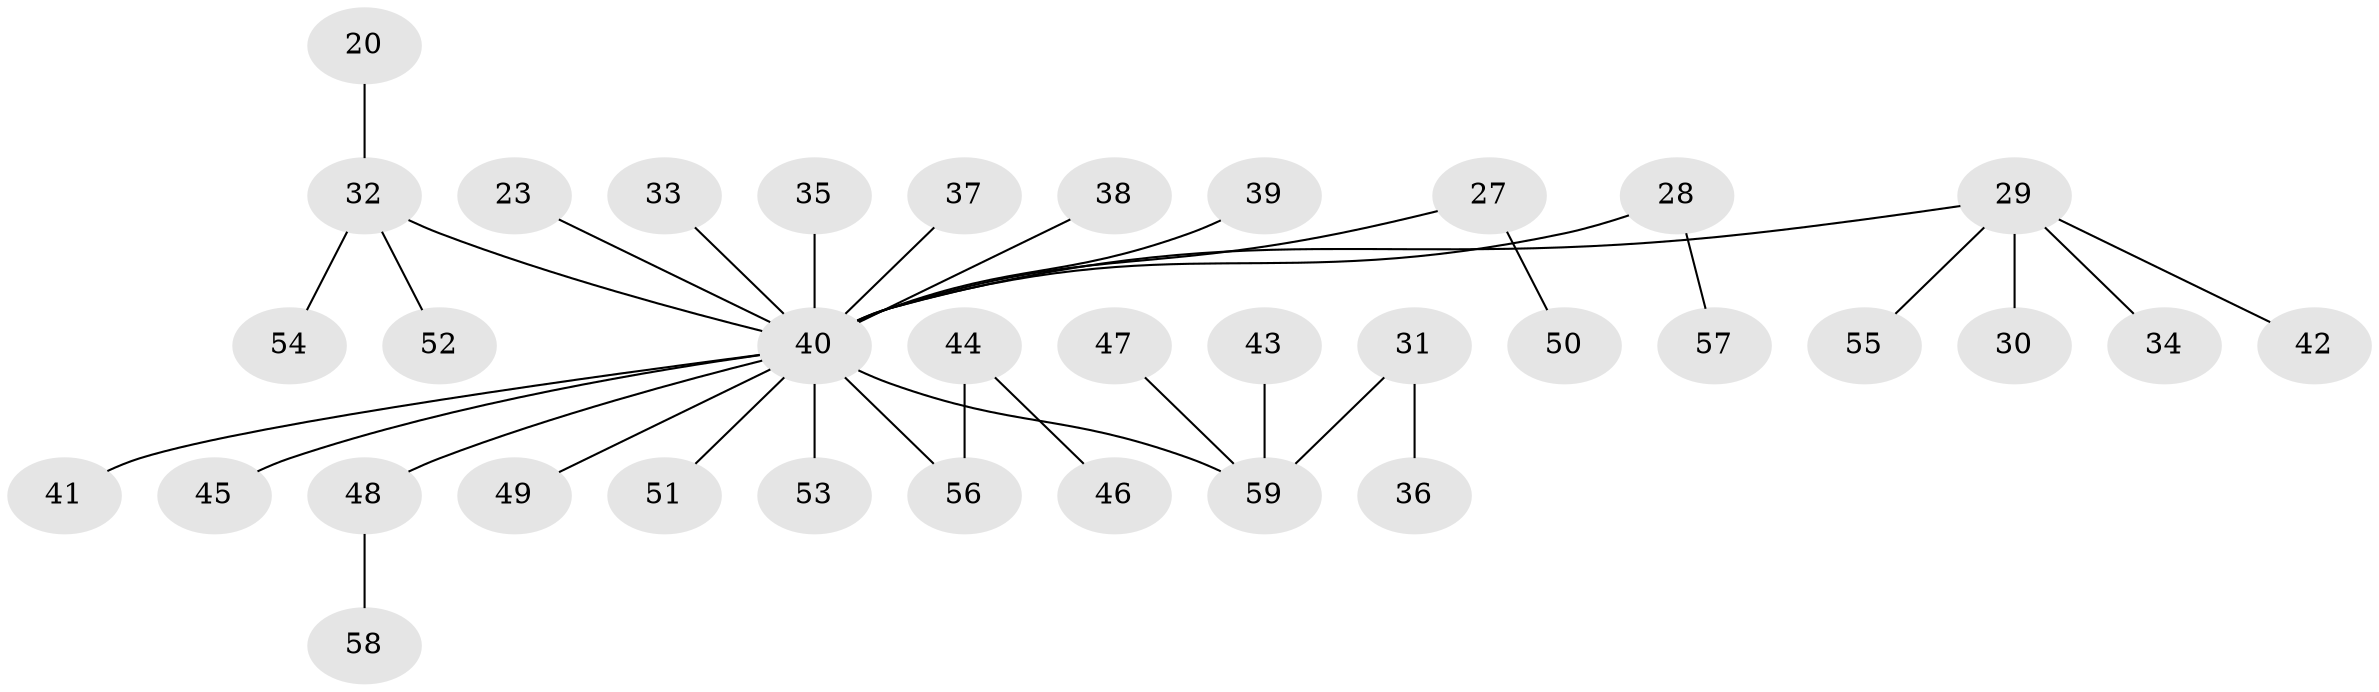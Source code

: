// original degree distribution, {7: 0.01694915254237288, 16: 0.01694915254237288, 5: 0.03389830508474576, 3: 0.06779661016949153, 2: 0.1864406779661017, 4: 0.05084745762711865, 1: 0.6271186440677966}
// Generated by graph-tools (version 1.1) at 2025/50/03/04/25 21:50:49]
// undirected, 35 vertices, 34 edges
graph export_dot {
graph [start="1"]
  node [color=gray90,style=filled];
  20;
  23;
  27;
  28;
  29 [super="+12+18"];
  30;
  31;
  32 [super="+3+17"];
  33;
  34;
  35;
  36;
  37;
  38;
  39;
  40 [super="+8+22+26"];
  41;
  42;
  43;
  44;
  45;
  46;
  47;
  48;
  49;
  50;
  51;
  52;
  53;
  54;
  55;
  56 [super="+14"];
  57;
  58;
  59 [super="+16"];
  20 -- 32;
  23 -- 40;
  27 -- 50;
  27 -- 40;
  28 -- 57;
  28 -- 40;
  29 -- 34;
  29 -- 55;
  29 -- 42;
  29 -- 30;
  29 -- 40;
  31 -- 36;
  31 -- 59;
  32 -- 54;
  32 -- 52;
  32 -- 40;
  33 -- 40;
  35 -- 40;
  37 -- 40;
  38 -- 40;
  39 -- 40;
  40 -- 41;
  40 -- 45;
  40 -- 48;
  40 -- 49;
  40 -- 51;
  40 -- 53;
  40 -- 56;
  40 -- 59;
  43 -- 59;
  44 -- 46;
  44 -- 56;
  47 -- 59;
  48 -- 58;
}
